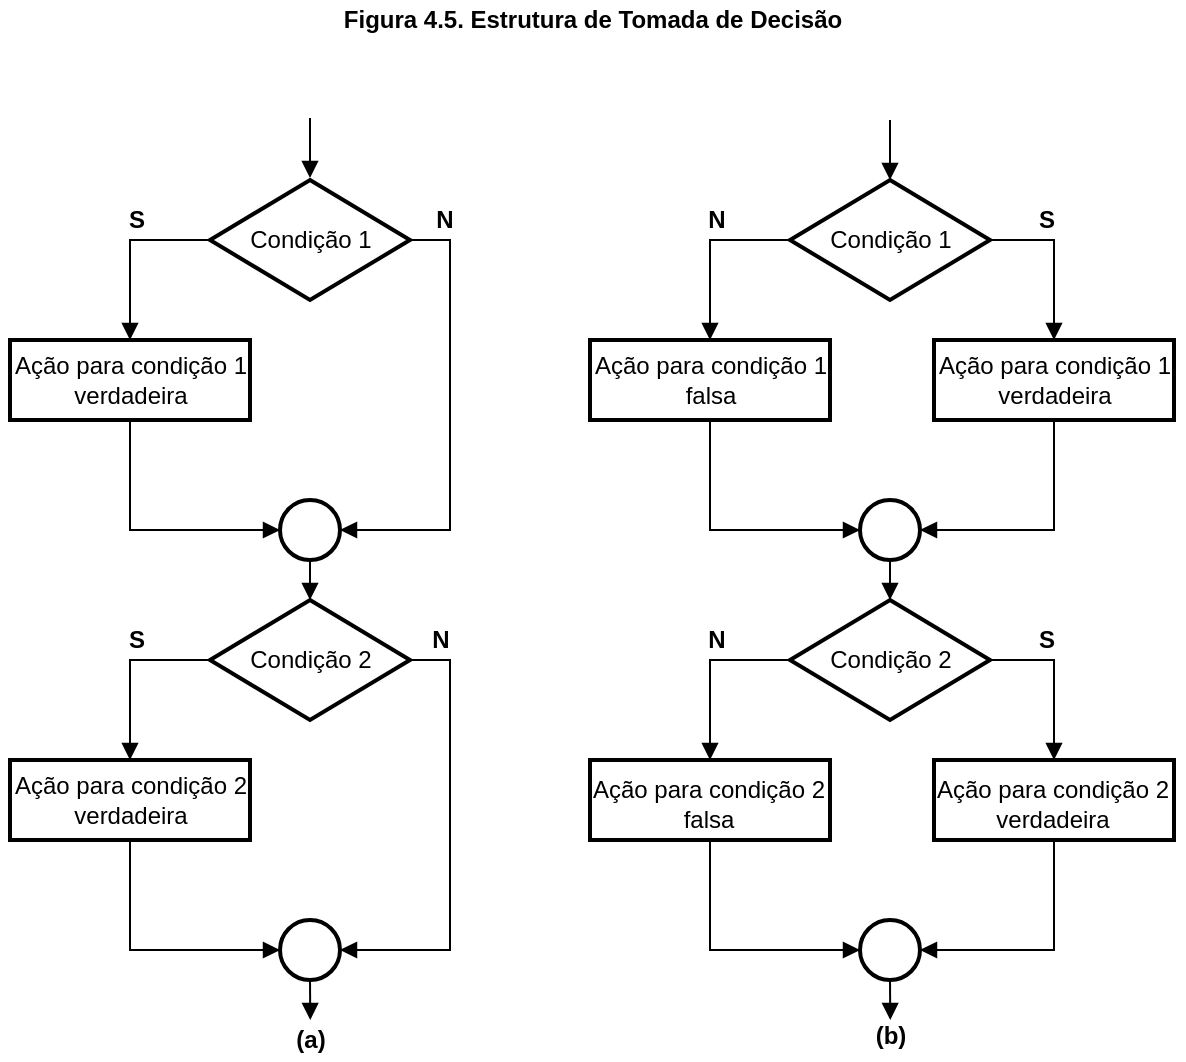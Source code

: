 <mxfile version="16.5.1" type="device"><diagram id="MX6yu1dl6inlLqd7q2T6" name="Página-1"><mxGraphModel dx="772" dy="511" grid="1" gridSize="10" guides="1" tooltips="1" connect="1" arrows="1" fold="1" page="1" pageScale="1" pageWidth="827" pageHeight="1169" math="0" shadow="0"><root><mxCell id="0"/><mxCell id="1" parent="0"/><mxCell id="qoiXquM0QacJ6Mi7xJ_I-1" value="&lt;b&gt;Figura 4.5. Estrutura de Tomada de Decisão&lt;/b&gt;" style="text;html=1;align=center;verticalAlign=middle;resizable=0;points=[];autosize=1;strokeColor=none;fillColor=none;" vertex="1" parent="1"><mxGeometry x="260" y="10" width="260" height="20" as="geometry"/></mxCell><mxCell id="qoiXquM0QacJ6Mi7xJ_I-4" style="edgeStyle=orthogonalEdgeStyle;rounded=0;orthogonalLoop=1;jettySize=auto;html=1;endArrow=block;endFill=1;" edge="1" parent="1"><mxGeometry relative="1" as="geometry"><mxPoint x="249" y="99" as="targetPoint"/><mxPoint x="249" y="69" as="sourcePoint"/></mxGeometry></mxCell><mxCell id="qoiXquM0QacJ6Mi7xJ_I-6" value="" style="edgeStyle=orthogonalEdgeStyle;rounded=0;orthogonalLoop=1;jettySize=auto;html=1;endArrow=block;endFill=1;" edge="1" parent="1" source="qoiXquM0QacJ6Mi7xJ_I-3" target="qoiXquM0QacJ6Mi7xJ_I-5"><mxGeometry relative="1" as="geometry"><Array as="points"><mxPoint x="159" y="130"/></Array></mxGeometry></mxCell><mxCell id="qoiXquM0QacJ6Mi7xJ_I-9" style="edgeStyle=orthogonalEdgeStyle;rounded=0;orthogonalLoop=1;jettySize=auto;html=1;exitX=1;exitY=0.5;exitDx=0;exitDy=0;exitPerimeter=0;entryX=1;entryY=0.5;entryDx=0;entryDy=0;endArrow=block;endFill=1;" edge="1" parent="1" source="qoiXquM0QacJ6Mi7xJ_I-3" target="qoiXquM0QacJ6Mi7xJ_I-7"><mxGeometry relative="1" as="geometry"/></mxCell><mxCell id="qoiXquM0QacJ6Mi7xJ_I-3" value="" style="strokeWidth=2;html=1;shape=mxgraph.flowchart.decision;whiteSpace=wrap;" vertex="1" parent="1"><mxGeometry x="199" y="100" width="100" height="60" as="geometry"/></mxCell><mxCell id="qoiXquM0QacJ6Mi7xJ_I-8" value="" style="edgeStyle=orthogonalEdgeStyle;rounded=0;orthogonalLoop=1;jettySize=auto;html=1;endArrow=block;endFill=1;" edge="1" parent="1" source="qoiXquM0QacJ6Mi7xJ_I-5" target="qoiXquM0QacJ6Mi7xJ_I-7"><mxGeometry relative="1" as="geometry"><Array as="points"><mxPoint x="159" y="275"/></Array></mxGeometry></mxCell><mxCell id="qoiXquM0QacJ6Mi7xJ_I-5" value="" style="whiteSpace=wrap;html=1;strokeWidth=2;" vertex="1" parent="1"><mxGeometry x="99" y="180" width="120" height="40" as="geometry"/></mxCell><mxCell id="qoiXquM0QacJ6Mi7xJ_I-11" value="" style="edgeStyle=orthogonalEdgeStyle;rounded=0;orthogonalLoop=1;jettySize=auto;html=1;endArrow=block;endFill=1;" edge="1" parent="1" source="qoiXquM0QacJ6Mi7xJ_I-7" target="qoiXquM0QacJ6Mi7xJ_I-10"><mxGeometry relative="1" as="geometry"/></mxCell><mxCell id="qoiXquM0QacJ6Mi7xJ_I-7" value="" style="ellipse;whiteSpace=wrap;html=1;strokeWidth=2;" vertex="1" parent="1"><mxGeometry x="234" y="260" width="30" height="30" as="geometry"/></mxCell><mxCell id="qoiXquM0QacJ6Mi7xJ_I-10" value="" style="rhombus;whiteSpace=wrap;html=1;strokeWidth=2;" vertex="1" parent="1"><mxGeometry x="199" y="310" width="100" height="60" as="geometry"/></mxCell><mxCell id="qoiXquM0QacJ6Mi7xJ_I-12" value="" style="edgeStyle=orthogonalEdgeStyle;rounded=0;orthogonalLoop=1;jettySize=auto;html=1;endArrow=block;endFill=1;" edge="1" parent="1"><mxGeometry relative="1" as="geometry"><mxPoint x="199" y="340" as="sourcePoint"/><mxPoint x="159" y="390" as="targetPoint"/><Array as="points"><mxPoint x="159" y="340"/></Array></mxGeometry></mxCell><mxCell id="qoiXquM0QacJ6Mi7xJ_I-13" style="edgeStyle=orthogonalEdgeStyle;rounded=0;orthogonalLoop=1;jettySize=auto;html=1;exitX=1;exitY=0.5;exitDx=0;exitDy=0;entryX=1;entryY=0.5;entryDx=0;entryDy=0;endArrow=block;endFill=1;" edge="1" parent="1" target="qoiXquM0QacJ6Mi7xJ_I-15" source="qoiXquM0QacJ6Mi7xJ_I-10"><mxGeometry relative="1" as="geometry"><mxPoint x="319" y="340" as="sourcePoint"/><Array as="points"><mxPoint x="319" y="340"/><mxPoint x="319" y="485"/></Array></mxGeometry></mxCell><mxCell id="qoiXquM0QacJ6Mi7xJ_I-14" value="" style="edgeStyle=orthogonalEdgeStyle;rounded=0;orthogonalLoop=1;jettySize=auto;html=1;endArrow=block;endFill=1;exitX=0.5;exitY=1;exitDx=0;exitDy=0;" edge="1" parent="1" target="qoiXquM0QacJ6Mi7xJ_I-15" source="qoiXquM0QacJ6Mi7xJ_I-16"><mxGeometry relative="1" as="geometry"><mxPoint x="179" y="430" as="sourcePoint"/><Array as="points"><mxPoint x="159" y="485"/></Array></mxGeometry></mxCell><mxCell id="qoiXquM0QacJ6Mi7xJ_I-17" style="edgeStyle=orthogonalEdgeStyle;rounded=0;orthogonalLoop=1;jettySize=auto;html=1;exitX=0.5;exitY=1;exitDx=0;exitDy=0;endArrow=block;endFill=1;" edge="1" parent="1" source="qoiXquM0QacJ6Mi7xJ_I-15"><mxGeometry relative="1" as="geometry"><mxPoint x="249.143" y="520" as="targetPoint"/></mxGeometry></mxCell><mxCell id="qoiXquM0QacJ6Mi7xJ_I-15" value="" style="ellipse;whiteSpace=wrap;html=1;strokeWidth=2;" vertex="1" parent="1"><mxGeometry x="234" y="470" width="30" height="30" as="geometry"/></mxCell><mxCell id="qoiXquM0QacJ6Mi7xJ_I-16" value="" style="whiteSpace=wrap;html=1;strokeWidth=2;" vertex="1" parent="1"><mxGeometry x="99" y="390" width="120" height="40" as="geometry"/></mxCell><mxCell id="qoiXquM0QacJ6Mi7xJ_I-18" style="edgeStyle=orthogonalEdgeStyle;rounded=0;orthogonalLoop=1;jettySize=auto;html=1;endArrow=block;endFill=1;" edge="1" parent="1"><mxGeometry relative="1" as="geometry"><mxPoint x="539" y="100" as="targetPoint"/><mxPoint x="539" y="70" as="sourcePoint"/></mxGeometry></mxCell><mxCell id="qoiXquM0QacJ6Mi7xJ_I-38" style="edgeStyle=orthogonalEdgeStyle;rounded=0;orthogonalLoop=1;jettySize=auto;html=1;entryX=0.5;entryY=0;entryDx=0;entryDy=0;endArrow=block;endFill=1;" edge="1" parent="1" source="qoiXquM0QacJ6Mi7xJ_I-21" target="qoiXquM0QacJ6Mi7xJ_I-37"><mxGeometry relative="1" as="geometry"><Array as="points"><mxPoint x="449" y="130"/></Array></mxGeometry></mxCell><mxCell id="qoiXquM0QacJ6Mi7xJ_I-39" style="edgeStyle=orthogonalEdgeStyle;rounded=0;orthogonalLoop=1;jettySize=auto;html=1;exitX=1;exitY=0.5;exitDx=0;exitDy=0;exitPerimeter=0;entryX=0.5;entryY=0;entryDx=0;entryDy=0;endArrow=block;endFill=1;" edge="1" parent="1" source="qoiXquM0QacJ6Mi7xJ_I-21" target="qoiXquM0QacJ6Mi7xJ_I-23"><mxGeometry relative="1" as="geometry"/></mxCell><mxCell id="qoiXquM0QacJ6Mi7xJ_I-21" value="" style="strokeWidth=2;html=1;shape=mxgraph.flowchart.decision;whiteSpace=wrap;" vertex="1" parent="1"><mxGeometry x="489" y="100" width="100" height="60" as="geometry"/></mxCell><mxCell id="qoiXquM0QacJ6Mi7xJ_I-41" style="edgeStyle=orthogonalEdgeStyle;rounded=0;orthogonalLoop=1;jettySize=auto;html=1;exitX=0.5;exitY=1;exitDx=0;exitDy=0;entryX=1;entryY=0.5;entryDx=0;entryDy=0;endArrow=block;endFill=1;" edge="1" parent="1" source="qoiXquM0QacJ6Mi7xJ_I-23" target="qoiXquM0QacJ6Mi7xJ_I-25"><mxGeometry relative="1" as="geometry"/></mxCell><mxCell id="qoiXquM0QacJ6Mi7xJ_I-23" value="" style="whiteSpace=wrap;html=1;strokeWidth=2;" vertex="1" parent="1"><mxGeometry x="561" y="180" width="120" height="40" as="geometry"/></mxCell><mxCell id="qoiXquM0QacJ6Mi7xJ_I-25" value="" style="ellipse;whiteSpace=wrap;html=1;strokeWidth=2;" vertex="1" parent="1"><mxGeometry x="524" y="260" width="30" height="30" as="geometry"/></mxCell><mxCell id="qoiXquM0QacJ6Mi7xJ_I-33" value="Condição 1" style="text;html=1;align=center;verticalAlign=middle;resizable=0;points=[];autosize=1;strokeColor=none;fillColor=none;" vertex="1" parent="1"><mxGeometry x="499" y="120" width="80" height="20" as="geometry"/></mxCell><mxCell id="qoiXquM0QacJ6Mi7xJ_I-34" value="Condição 1" style="text;html=1;align=center;verticalAlign=middle;resizable=0;points=[];autosize=1;strokeColor=none;fillColor=none;" vertex="1" parent="1"><mxGeometry x="209" y="120" width="80" height="20" as="geometry"/></mxCell><mxCell id="qoiXquM0QacJ6Mi7xJ_I-35" value="Ação para condição 1&lt;br&gt;verdadeira" style="text;html=1;align=center;verticalAlign=middle;resizable=0;points=[];autosize=1;strokeColor=none;fillColor=none;" vertex="1" parent="1"><mxGeometry x="94" y="185" width="130" height="30" as="geometry"/></mxCell><mxCell id="qoiXquM0QacJ6Mi7xJ_I-40" style="edgeStyle=orthogonalEdgeStyle;rounded=0;orthogonalLoop=1;jettySize=auto;html=1;exitX=0.5;exitY=1;exitDx=0;exitDy=0;entryX=0;entryY=0.5;entryDx=0;entryDy=0;endArrow=block;endFill=1;" edge="1" parent="1" source="qoiXquM0QacJ6Mi7xJ_I-37" target="qoiXquM0QacJ6Mi7xJ_I-25"><mxGeometry relative="1" as="geometry"/></mxCell><mxCell id="qoiXquM0QacJ6Mi7xJ_I-37" value="" style="whiteSpace=wrap;html=1;strokeWidth=2;" vertex="1" parent="1"><mxGeometry x="389" y="180" width="120" height="40" as="geometry"/></mxCell><mxCell id="qoiXquM0QacJ6Mi7xJ_I-42" style="edgeStyle=orthogonalEdgeStyle;rounded=0;orthogonalLoop=1;jettySize=auto;html=1;endArrow=block;endFill=1;" edge="1" parent="1"><mxGeometry relative="1" as="geometry"><mxPoint x="539" y="310" as="targetPoint"/><mxPoint x="539" y="290" as="sourcePoint"/></mxGeometry></mxCell><mxCell id="qoiXquM0QacJ6Mi7xJ_I-43" style="edgeStyle=orthogonalEdgeStyle;rounded=0;orthogonalLoop=1;jettySize=auto;html=1;entryX=0.5;entryY=0;entryDx=0;entryDy=0;endArrow=block;endFill=1;" edge="1" parent="1" source="qoiXquM0QacJ6Mi7xJ_I-45" target="qoiXquM0QacJ6Mi7xJ_I-51"><mxGeometry relative="1" as="geometry"><Array as="points"><mxPoint x="449" y="340"/></Array></mxGeometry></mxCell><mxCell id="qoiXquM0QacJ6Mi7xJ_I-44" style="edgeStyle=orthogonalEdgeStyle;rounded=0;orthogonalLoop=1;jettySize=auto;html=1;exitX=1;exitY=0.5;exitDx=0;exitDy=0;exitPerimeter=0;entryX=0.5;entryY=0;entryDx=0;entryDy=0;endArrow=block;endFill=1;" edge="1" parent="1" source="qoiXquM0QacJ6Mi7xJ_I-45" target="qoiXquM0QacJ6Mi7xJ_I-47"><mxGeometry relative="1" as="geometry"/></mxCell><mxCell id="qoiXquM0QacJ6Mi7xJ_I-45" value="" style="strokeWidth=2;html=1;shape=mxgraph.flowchart.decision;whiteSpace=wrap;" vertex="1" parent="1"><mxGeometry x="489" y="310" width="100" height="60" as="geometry"/></mxCell><mxCell id="qoiXquM0QacJ6Mi7xJ_I-46" style="edgeStyle=orthogonalEdgeStyle;rounded=0;orthogonalLoop=1;jettySize=auto;html=1;exitX=0.5;exitY=1;exitDx=0;exitDy=0;entryX=1;entryY=0.5;entryDx=0;entryDy=0;endArrow=block;endFill=1;" edge="1" parent="1" source="qoiXquM0QacJ6Mi7xJ_I-47" target="qoiXquM0QacJ6Mi7xJ_I-48"><mxGeometry relative="1" as="geometry"/></mxCell><mxCell id="qoiXquM0QacJ6Mi7xJ_I-47" value="" style="whiteSpace=wrap;html=1;strokeWidth=2;" vertex="1" parent="1"><mxGeometry x="561" y="390" width="120" height="40" as="geometry"/></mxCell><mxCell id="qoiXquM0QacJ6Mi7xJ_I-48" value="" style="ellipse;whiteSpace=wrap;html=1;strokeWidth=2;" vertex="1" parent="1"><mxGeometry x="524" y="470" width="30" height="30" as="geometry"/></mxCell><mxCell id="qoiXquM0QacJ6Mi7xJ_I-49" value="Condição 2" style="text;html=1;align=center;verticalAlign=middle;resizable=0;points=[];autosize=1;strokeColor=none;fillColor=none;" vertex="1" parent="1"><mxGeometry x="499" y="330" width="80" height="20" as="geometry"/></mxCell><mxCell id="qoiXquM0QacJ6Mi7xJ_I-50" style="edgeStyle=orthogonalEdgeStyle;rounded=0;orthogonalLoop=1;jettySize=auto;html=1;exitX=0.5;exitY=1;exitDx=0;exitDy=0;entryX=0;entryY=0.5;entryDx=0;entryDy=0;endArrow=block;endFill=1;" edge="1" parent="1" source="qoiXquM0QacJ6Mi7xJ_I-51" target="qoiXquM0QacJ6Mi7xJ_I-48"><mxGeometry relative="1" as="geometry"/></mxCell><mxCell id="qoiXquM0QacJ6Mi7xJ_I-51" value="" style="whiteSpace=wrap;html=1;strokeWidth=2;" vertex="1" parent="1"><mxGeometry x="389" y="390" width="120" height="40" as="geometry"/></mxCell><mxCell id="qoiXquM0QacJ6Mi7xJ_I-36" value="Ação para condição 1&lt;br&gt;falsa" style="text;html=1;align=center;verticalAlign=middle;resizable=0;points=[];autosize=1;strokeColor=none;fillColor=none;" vertex="1" parent="1"><mxGeometry x="384" y="185" width="130" height="30" as="geometry"/></mxCell><mxCell id="qoiXquM0QacJ6Mi7xJ_I-53" value="Ação para condição 1&lt;br&gt;verdadeira" style="text;html=1;align=center;verticalAlign=middle;resizable=0;points=[];autosize=1;strokeColor=none;fillColor=none;" vertex="1" parent="1"><mxGeometry x="556" y="185" width="130" height="30" as="geometry"/></mxCell><mxCell id="qoiXquM0QacJ6Mi7xJ_I-54" value="Condição 2" style="text;html=1;align=center;verticalAlign=middle;resizable=0;points=[];autosize=1;strokeColor=none;fillColor=none;" vertex="1" parent="1"><mxGeometry x="209" y="330" width="80" height="20" as="geometry"/></mxCell><mxCell id="qoiXquM0QacJ6Mi7xJ_I-55" style="edgeStyle=orthogonalEdgeStyle;rounded=0;orthogonalLoop=1;jettySize=auto;html=1;exitX=0.5;exitY=1;exitDx=0;exitDy=0;endArrow=block;endFill=1;" edge="1" parent="1"><mxGeometry relative="1" as="geometry"><mxPoint x="539.143" y="520" as="targetPoint"/><mxPoint x="539" y="500" as="sourcePoint"/></mxGeometry></mxCell><mxCell id="qoiXquM0QacJ6Mi7xJ_I-56" value="Ação para condição 2&lt;br&gt;verdadeira" style="text;html=1;align=center;verticalAlign=middle;resizable=0;points=[];autosize=1;strokeColor=none;fillColor=none;" vertex="1" parent="1"><mxGeometry x="94" y="395" width="130" height="30" as="geometry"/></mxCell><mxCell id="qoiXquM0QacJ6Mi7xJ_I-57" value="Ação para condição 2&lt;br&gt;verdadeira" style="text;html=1;align=center;verticalAlign=middle;resizable=0;points=[];autosize=1;strokeColor=none;fillColor=none;" vertex="1" parent="1"><mxGeometry x="555" y="397" width="130" height="30" as="geometry"/></mxCell><mxCell id="qoiXquM0QacJ6Mi7xJ_I-58" value="Ação para condição 2&lt;br&gt;falsa" style="text;html=1;align=center;verticalAlign=middle;resizable=0;points=[];autosize=1;strokeColor=none;fillColor=none;" vertex="1" parent="1"><mxGeometry x="383" y="397" width="130" height="30" as="geometry"/></mxCell><mxCell id="qoiXquM0QacJ6Mi7xJ_I-59" value="&lt;b&gt;S&lt;/b&gt;" style="text;html=1;align=center;verticalAlign=middle;resizable=0;points=[];autosize=1;strokeColor=none;fillColor=none;" vertex="1" parent="1"><mxGeometry x="607" y="320" width="20" height="20" as="geometry"/></mxCell><mxCell id="qoiXquM0QacJ6Mi7xJ_I-60" value="&lt;b&gt;S&lt;/b&gt;" style="text;html=1;align=center;verticalAlign=middle;resizable=0;points=[];autosize=1;strokeColor=none;fillColor=none;" vertex="1" parent="1"><mxGeometry x="607" y="110" width="20" height="20" as="geometry"/></mxCell><mxCell id="qoiXquM0QacJ6Mi7xJ_I-61" value="&lt;b&gt;S&lt;/b&gt;" style="text;html=1;align=center;verticalAlign=middle;resizable=0;points=[];autosize=1;strokeColor=none;fillColor=none;" vertex="1" parent="1"><mxGeometry x="152" y="110" width="20" height="20" as="geometry"/></mxCell><mxCell id="qoiXquM0QacJ6Mi7xJ_I-62" value="&lt;b&gt;S&lt;/b&gt;" style="text;html=1;align=center;verticalAlign=middle;resizable=0;points=[];autosize=1;strokeColor=none;fillColor=none;" vertex="1" parent="1"><mxGeometry x="152" y="320" width="20" height="20" as="geometry"/></mxCell><mxCell id="qoiXquM0QacJ6Mi7xJ_I-63" value="&lt;b&gt;N&lt;/b&gt;" style="text;html=1;align=center;verticalAlign=middle;resizable=0;points=[];autosize=1;strokeColor=none;fillColor=none;" vertex="1" parent="1"><mxGeometry x="442" y="320" width="20" height="20" as="geometry"/></mxCell><mxCell id="qoiXquM0QacJ6Mi7xJ_I-64" value="&lt;b&gt;N&lt;/b&gt;" style="text;html=1;align=center;verticalAlign=middle;resizable=0;points=[];autosize=1;strokeColor=none;fillColor=none;" vertex="1" parent="1"><mxGeometry x="442" y="110" width="20" height="20" as="geometry"/></mxCell><mxCell id="qoiXquM0QacJ6Mi7xJ_I-65" value="&lt;b&gt;N&lt;/b&gt;" style="text;html=1;align=center;verticalAlign=middle;resizable=0;points=[];autosize=1;strokeColor=none;fillColor=none;" vertex="1" parent="1"><mxGeometry x="306" y="110" width="20" height="20" as="geometry"/></mxCell><mxCell id="qoiXquM0QacJ6Mi7xJ_I-66" value="&lt;b&gt;N&lt;/b&gt;" style="text;html=1;align=center;verticalAlign=middle;resizable=0;points=[];autosize=1;strokeColor=none;fillColor=none;" vertex="1" parent="1"><mxGeometry x="304" y="320" width="20" height="20" as="geometry"/></mxCell><mxCell id="qoiXquM0QacJ6Mi7xJ_I-68" value="&lt;b&gt;(b)&lt;/b&gt;" style="text;html=1;align=center;verticalAlign=middle;resizable=0;points=[];autosize=1;strokeColor=none;fillColor=none;" vertex="1" parent="1"><mxGeometry x="524" y="518" width="30" height="20" as="geometry"/></mxCell><mxCell id="qoiXquM0QacJ6Mi7xJ_I-69" value="&lt;b&gt;(a)&lt;/b&gt;" style="text;html=1;align=center;verticalAlign=middle;resizable=0;points=[];autosize=1;strokeColor=none;fillColor=none;" vertex="1" parent="1"><mxGeometry x="234" y="520" width="30" height="20" as="geometry"/></mxCell></root></mxGraphModel></diagram></mxfile>